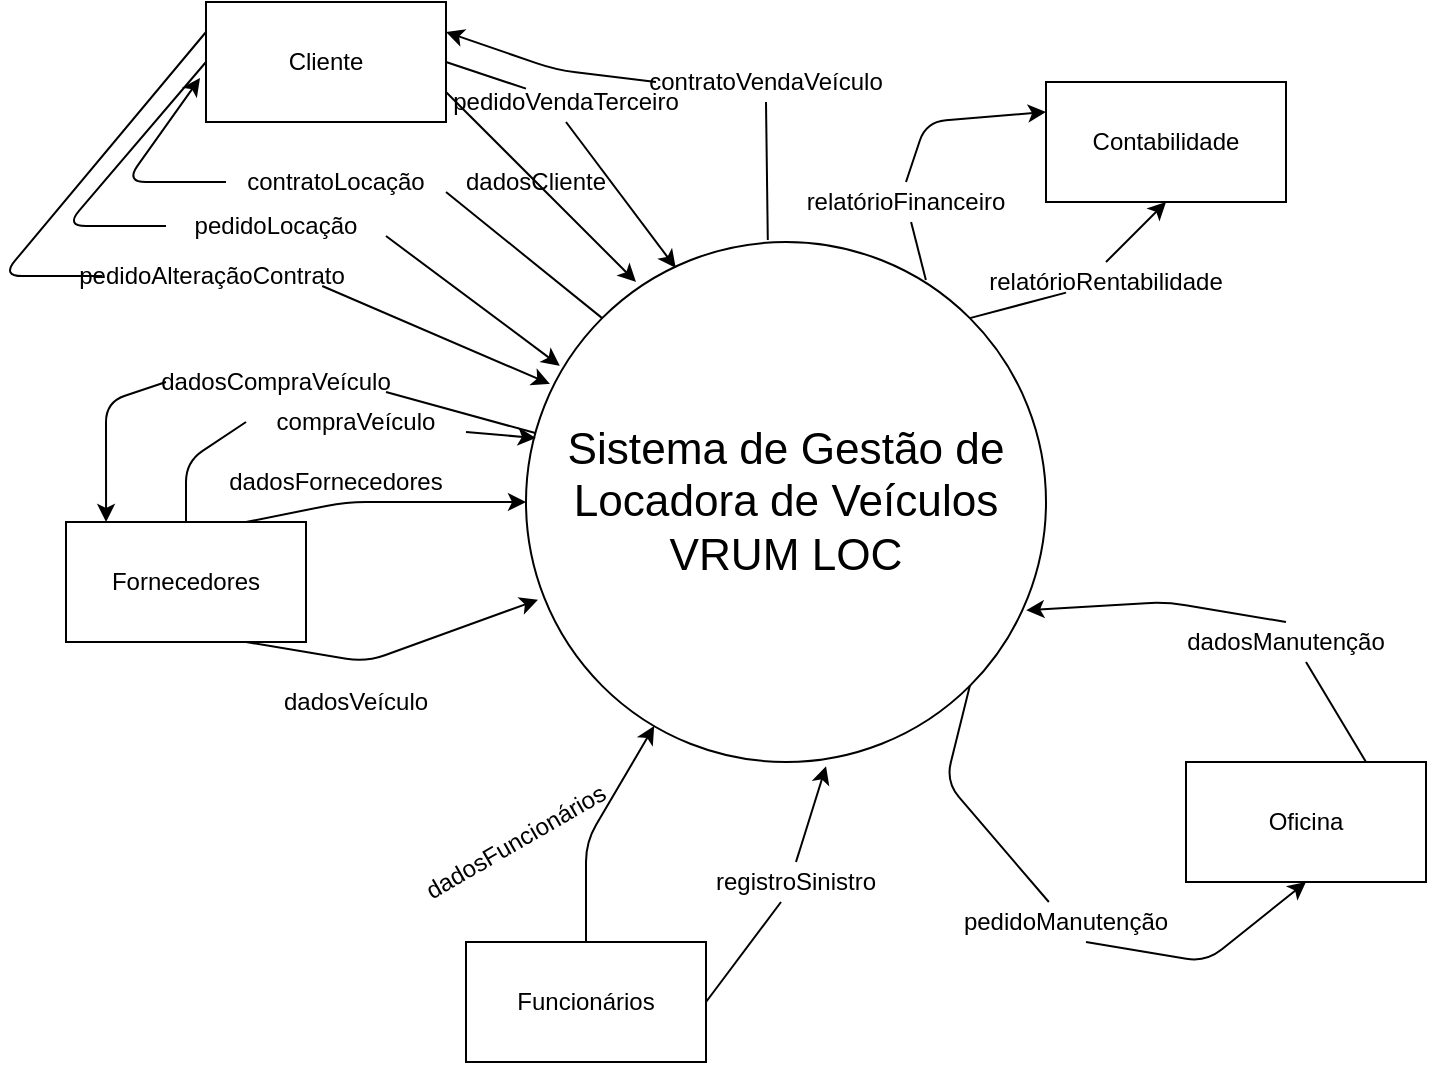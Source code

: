 <mxfile version="14.9.5" type="device"><diagram id="b4nMSh-BV60HZ5CnLFeo" name="Page-1"><mxGraphModel dx="1422" dy="772" grid="1" gridSize="10" guides="1" tooltips="1" connect="1" arrows="1" fold="1" page="1" pageScale="1" pageWidth="1169" pageHeight="827" math="0" shadow="0"><root><mxCell id="0"/><mxCell id="1" parent="0"/><mxCell id="TSWlQ58-J_WeD3fsyhPs-2" value="&lt;div&gt;&lt;span style=&quot;left: 108px ; top: 130.08px ; font-size: 22.08px ; font-family: sans-serif ; padding: 0px ; transform: scalex(0.881)&quot;&gt;Sistema de Gestão de Locadora de Veículos&lt;/span&gt;&lt;/div&gt;&lt;div&gt;&lt;span style=&quot;left: 108px ; top: 130.08px ; font-size: 22.08px ; font-family: sans-serif ; padding: 0px ; transform: scalex(0.881)&quot;&gt;VRUM LOC&lt;br&gt;&lt;/span&gt;&lt;/div&gt;" style="ellipse;whiteSpace=wrap;html=1;aspect=fixed;" parent="1" vertex="1"><mxGeometry x="450" y="200" width="260" height="260" as="geometry"/></mxCell><mxCell id="TSWlQ58-J_WeD3fsyhPs-3" value="&lt;div&gt;Cliente&lt;/div&gt;" style="rounded=0;whiteSpace=wrap;html=1;" parent="1" vertex="1"><mxGeometry x="290" y="80" width="120" height="60" as="geometry"/></mxCell><mxCell id="TSWlQ58-J_WeD3fsyhPs-4" value="Fornecedores" style="rounded=0;whiteSpace=wrap;html=1;" parent="1" vertex="1"><mxGeometry x="220" y="340" width="120" height="60" as="geometry"/></mxCell><mxCell id="TSWlQ58-J_WeD3fsyhPs-5" value="&lt;div&gt;Funcionários&lt;/div&gt;" style="rounded=0;whiteSpace=wrap;html=1;" parent="1" vertex="1"><mxGeometry x="420" y="550" width="120" height="60" as="geometry"/></mxCell><mxCell id="TSWlQ58-J_WeD3fsyhPs-6" value="&lt;div&gt;Contabilidade&lt;/div&gt;" style="rounded=0;whiteSpace=wrap;html=1;" parent="1" vertex="1"><mxGeometry x="710" y="120" width="120" height="60" as="geometry"/></mxCell><mxCell id="TSWlQ58-J_WeD3fsyhPs-7" value="Oficina" style="rounded=0;whiteSpace=wrap;html=1;" parent="1" vertex="1"><mxGeometry x="780" y="460" width="120" height="60" as="geometry"/></mxCell><mxCell id="TSWlQ58-J_WeD3fsyhPs-8" value="" style="endArrow=classic;html=1;exitX=1;exitY=0.75;exitDx=0;exitDy=0;" parent="1" source="TSWlQ58-J_WeD3fsyhPs-3" edge="1"><mxGeometry width="50" height="50" relative="1" as="geometry"><mxPoint x="540" y="370" as="sourcePoint"/><mxPoint x="505" y="220" as="targetPoint"/><Array as="points"/></mxGeometry></mxCell><mxCell id="TSWlQ58-J_WeD3fsyhPs-10" value="&lt;div&gt;dadosCliente&lt;/div&gt;" style="text;html=1;strokeColor=none;fillColor=none;align=center;verticalAlign=middle;whiteSpace=wrap;rounded=0;" parent="1" vertex="1"><mxGeometry x="410" y="160" width="90" height="20" as="geometry"/></mxCell><mxCell id="TSWlQ58-J_WeD3fsyhPs-12" value="dadosFornecedores" style="text;html=1;strokeColor=none;fillColor=none;align=center;verticalAlign=middle;whiteSpace=wrap;rounded=0;" parent="1" vertex="1"><mxGeometry x="300" y="310" width="110" height="20" as="geometry"/></mxCell><mxCell id="TSWlQ58-J_WeD3fsyhPs-13" value="" style="endArrow=classic;html=1;exitX=0.75;exitY=0;exitDx=0;exitDy=0;entryX=0;entryY=0.5;entryDx=0;entryDy=0;" parent="1" source="TSWlQ58-J_WeD3fsyhPs-4" target="TSWlQ58-J_WeD3fsyhPs-2" edge="1"><mxGeometry width="50" height="50" relative="1" as="geometry"><mxPoint x="540" y="370" as="sourcePoint"/><mxPoint x="590" y="320" as="targetPoint"/><Array as="points"><mxPoint x="360" y="330"/></Array></mxGeometry></mxCell><mxCell id="TSWlQ58-J_WeD3fsyhPs-14" value="&lt;div&gt;dadosFuncionários&lt;/div&gt;" style="text;html=1;strokeColor=none;fillColor=none;align=center;verticalAlign=middle;whiteSpace=wrap;rounded=0;rotation=-30;" parent="1" vertex="1"><mxGeometry x="390" y="490" width="110" height="20" as="geometry"/></mxCell><mxCell id="TSWlQ58-J_WeD3fsyhPs-16" value="" style="endArrow=classic;html=1;exitX=0.5;exitY=0;exitDx=0;exitDy=0;" parent="1" source="TSWlQ58-J_WeD3fsyhPs-5" target="TSWlQ58-J_WeD3fsyhPs-2" edge="1"><mxGeometry width="50" height="50" relative="1" as="geometry"><mxPoint x="540" y="370" as="sourcePoint"/><mxPoint x="590" y="320" as="targetPoint"/><Array as="points"><mxPoint x="480" y="500"/></Array></mxGeometry></mxCell><mxCell id="TSWlQ58-J_WeD3fsyhPs-18" value="dadosVeículo" style="text;html=1;strokeColor=none;fillColor=none;align=center;verticalAlign=middle;whiteSpace=wrap;rounded=0;" parent="1" vertex="1"><mxGeometry x="310" y="420" width="110" height="20" as="geometry"/></mxCell><mxCell id="TSWlQ58-J_WeD3fsyhPs-19" value="" style="endArrow=classic;html=1;exitX=0.75;exitY=1;exitDx=0;exitDy=0;entryX=0.023;entryY=0.688;entryDx=0;entryDy=0;entryPerimeter=0;" parent="1" source="TSWlQ58-J_WeD3fsyhPs-4" target="TSWlQ58-J_WeD3fsyhPs-2" edge="1"><mxGeometry width="50" height="50" relative="1" as="geometry"><mxPoint x="240" y="440" as="sourcePoint"/><mxPoint x="380" y="430" as="targetPoint"/><Array as="points"><mxPoint x="370" y="410"/></Array></mxGeometry></mxCell><mxCell id="TSWlQ58-J_WeD3fsyhPs-20" value="compraVeículo" style="text;html=1;strokeColor=none;fillColor=none;align=center;verticalAlign=middle;whiteSpace=wrap;rounded=0;" parent="1" vertex="1"><mxGeometry x="310" y="280" width="110" height="20" as="geometry"/></mxCell><mxCell id="TSWlQ58-J_WeD3fsyhPs-21" value="" style="endArrow=none;html=1;exitX=0.5;exitY=0;exitDx=0;exitDy=0;entryX=0;entryY=0.5;entryDx=0;entryDy=0;endFill=0;" parent="1" source="TSWlQ58-J_WeD3fsyhPs-4" target="TSWlQ58-J_WeD3fsyhPs-20" edge="1"><mxGeometry width="50" height="50" relative="1" as="geometry"><mxPoint x="540" y="370" as="sourcePoint"/><mxPoint x="590" y="320" as="targetPoint"/><Array as="points"><mxPoint x="280" y="310"/></Array></mxGeometry></mxCell><mxCell id="TSWlQ58-J_WeD3fsyhPs-22" value="" style="endArrow=classic;html=1;exitX=1;exitY=0.75;exitDx=0;exitDy=0;entryX=0.019;entryY=0.377;entryDx=0;entryDy=0;entryPerimeter=0;" parent="1" source="TSWlQ58-J_WeD3fsyhPs-20" target="TSWlQ58-J_WeD3fsyhPs-2" edge="1"><mxGeometry width="50" height="50" relative="1" as="geometry"><mxPoint x="540" y="370" as="sourcePoint"/><mxPoint x="590" y="320" as="targetPoint"/></mxGeometry></mxCell><mxCell id="TSWlQ58-J_WeD3fsyhPs-23" value="dadosCompraVeículo" style="text;html=1;strokeColor=none;fillColor=none;align=center;verticalAlign=middle;whiteSpace=wrap;rounded=0;" parent="1" vertex="1"><mxGeometry x="270" y="260" width="110" height="20" as="geometry"/></mxCell><mxCell id="TSWlQ58-J_WeD3fsyhPs-24" value="" style="endArrow=none;html=1;exitX=0.167;exitY=0;exitDx=0;exitDy=0;entryX=0;entryY=0.5;entryDx=0;entryDy=0;endFill=0;exitPerimeter=0;startArrow=classic;startFill=1;" parent="1" source="TSWlQ58-J_WeD3fsyhPs-4" target="TSWlQ58-J_WeD3fsyhPs-23" edge="1"><mxGeometry width="50" height="50" relative="1" as="geometry"><mxPoint x="235.06" y="300" as="sourcePoint"/><mxPoint x="545.06" y="280" as="targetPoint"/><Array as="points"><mxPoint x="240" y="280"/></Array></mxGeometry></mxCell><mxCell id="TSWlQ58-J_WeD3fsyhPs-25" value="" style="endArrow=none;html=1;exitX=1;exitY=0.75;exitDx=0;exitDy=0;endFill=0;" parent="1" source="TSWlQ58-J_WeD3fsyhPs-23" target="TSWlQ58-J_WeD3fsyhPs-2" edge="1"><mxGeometry width="50" height="50" relative="1" as="geometry"><mxPoint x="495.06" y="330" as="sourcePoint"/><mxPoint x="410.0" y="258.02" as="targetPoint"/></mxGeometry></mxCell><mxCell id="TSWlQ58-J_WeD3fsyhPs-29" value="contratoLocação" style="text;html=1;strokeColor=none;fillColor=none;align=center;verticalAlign=middle;whiteSpace=wrap;rounded=0;" parent="1" vertex="1"><mxGeometry x="300" y="160" width="110" height="20" as="geometry"/></mxCell><mxCell id="TSWlQ58-J_WeD3fsyhPs-30" value="" style="endArrow=none;html=1;exitX=-0.025;exitY=0.633;exitDx=0;exitDy=0;entryX=0;entryY=0.5;entryDx=0;entryDy=0;endFill=0;exitPerimeter=0;startArrow=classic;startFill=1;" parent="1" source="TSWlQ58-J_WeD3fsyhPs-3" target="TSWlQ58-J_WeD3fsyhPs-29" edge="1"><mxGeometry width="50" height="50" relative="1" as="geometry"><mxPoint x="253.52" y="270" as="sourcePoint"/><mxPoint x="558.54" y="210" as="targetPoint"/><Array as="points"><mxPoint x="250" y="170"/></Array></mxGeometry></mxCell><mxCell id="TSWlQ58-J_WeD3fsyhPs-31" value="" style="endArrow=none;html=1;exitX=1;exitY=0.75;exitDx=0;exitDy=0;endFill=0;entryX=0;entryY=0;entryDx=0;entryDy=0;" parent="1" source="TSWlQ58-J_WeD3fsyhPs-29" target="TSWlQ58-J_WeD3fsyhPs-2" edge="1"><mxGeometry width="50" height="50" relative="1" as="geometry"><mxPoint x="508.54" y="260" as="sourcePoint"/><mxPoint x="471.465" y="215.141" as="targetPoint"/></mxGeometry></mxCell><mxCell id="TSWlQ58-J_WeD3fsyhPs-34" value="pedidoLocação" style="text;html=1;strokeColor=none;fillColor=none;align=center;verticalAlign=middle;whiteSpace=wrap;rounded=0;" parent="1" vertex="1"><mxGeometry x="270" y="182.02" width="110" height="20" as="geometry"/></mxCell><mxCell id="TSWlQ58-J_WeD3fsyhPs-35" value="" style="endArrow=none;html=1;exitX=0;exitY=0.5;exitDx=0;exitDy=0;entryX=0;entryY=0.5;entryDx=0;entryDy=0;endFill=0;startArrow=none;startFill=0;" parent="1" source="TSWlQ58-J_WeD3fsyhPs-3" target="TSWlQ58-J_WeD3fsyhPs-34" edge="1"><mxGeometry width="50" height="50" relative="1" as="geometry"><mxPoint x="257" y="140.0" as="sourcePoint"/><mxPoint x="528.54" y="232.02" as="targetPoint"/><Array as="points"><mxPoint x="220" y="192.02"/></Array></mxGeometry></mxCell><mxCell id="TSWlQ58-J_WeD3fsyhPs-36" value="" style="endArrow=classic;html=1;exitX=1;exitY=0.75;exitDx=0;exitDy=0;endFill=1;entryX=0.065;entryY=0.238;entryDx=0;entryDy=0;entryPerimeter=0;" parent="1" source="TSWlQ58-J_WeD3fsyhPs-34" target="TSWlQ58-J_WeD3fsyhPs-2" edge="1"><mxGeometry width="50" height="50" relative="1" as="geometry"><mxPoint x="478.54" y="282.02" as="sourcePoint"/><mxPoint x="458.076" y="260.096" as="targetPoint"/></mxGeometry></mxCell><mxCell id="TSWlQ58-J_WeD3fsyhPs-37" value="pedidoAlteraçãoContrato" style="text;html=1;strokeColor=none;fillColor=none;align=center;verticalAlign=middle;whiteSpace=wrap;rounded=0;" parent="1" vertex="1"><mxGeometry x="238.1" y="207.02" width="110" height="20" as="geometry"/></mxCell><mxCell id="TSWlQ58-J_WeD3fsyhPs-38" value="" style="endArrow=none;html=1;exitX=0;exitY=0.25;exitDx=0;exitDy=0;entryX=0;entryY=0.5;entryDx=0;entryDy=0;endFill=0;startArrow=none;startFill=0;" parent="1" source="TSWlQ58-J_WeD3fsyhPs-3" target="TSWlQ58-J_WeD3fsyhPs-37" edge="1"><mxGeometry width="50" height="50" relative="1" as="geometry"><mxPoint x="258.1" y="120" as="sourcePoint"/><mxPoint x="496.64" y="257.02" as="targetPoint"/><Array as="points"><mxPoint x="188.1" y="217.02"/></Array></mxGeometry></mxCell><mxCell id="TSWlQ58-J_WeD3fsyhPs-39" value="" style="endArrow=classic;html=1;exitX=1;exitY=0.75;exitDx=0;exitDy=0;endFill=1;entryX=0.046;entryY=0.273;entryDx=0;entryDy=0;entryPerimeter=0;" parent="1" source="TSWlQ58-J_WeD3fsyhPs-37" target="TSWlQ58-J_WeD3fsyhPs-2" edge="1"><mxGeometry width="50" height="50" relative="1" as="geometry"><mxPoint x="446.64" y="307.02" as="sourcePoint"/><mxPoint x="435.0" y="286.88" as="targetPoint"/></mxGeometry></mxCell><mxCell id="TSWlQ58-J_WeD3fsyhPs-43" value="" style="endArrow=none;html=1;exitX=1;exitY=0.5;exitDx=0;exitDy=0;" parent="1" source="TSWlQ58-J_WeD3fsyhPs-5" target="TSWlQ58-J_WeD3fsyhPs-44" edge="1"><mxGeometry width="50" height="50" relative="1" as="geometry"><mxPoint x="570" y="390" as="sourcePoint"/><mxPoint x="570" y="550" as="targetPoint"/></mxGeometry></mxCell><mxCell id="TSWlQ58-J_WeD3fsyhPs-44" value="registroSinistro" style="text;html=1;strokeColor=none;fillColor=none;align=center;verticalAlign=middle;whiteSpace=wrap;rounded=0;" parent="1" vertex="1"><mxGeometry x="565" y="510" width="40" height="20" as="geometry"/></mxCell><mxCell id="TSWlQ58-J_WeD3fsyhPs-45" value="" style="endArrow=classic;html=1;exitX=0.5;exitY=0;exitDx=0;exitDy=0;entryX=0.577;entryY=1.008;entryDx=0;entryDy=0;entryPerimeter=0;" parent="1" source="TSWlQ58-J_WeD3fsyhPs-44" target="TSWlQ58-J_WeD3fsyhPs-2" edge="1"><mxGeometry width="50" height="50" relative="1" as="geometry"><mxPoint x="570" y="390" as="sourcePoint"/><mxPoint x="620" y="340" as="targetPoint"/></mxGeometry></mxCell><mxCell id="TSWlQ58-J_WeD3fsyhPs-46" value="" style="endArrow=none;html=1;exitX=1;exitY=1;exitDx=0;exitDy=0;" parent="1" source="TSWlQ58-J_WeD3fsyhPs-2" target="TSWlQ58-J_WeD3fsyhPs-47" edge="1"><mxGeometry width="50" height="50" relative="1" as="geometry"><mxPoint x="570" y="390" as="sourcePoint"/><mxPoint x="680" y="500" as="targetPoint"/><Array as="points"><mxPoint x="660" y="470"/></Array></mxGeometry></mxCell><mxCell id="TSWlQ58-J_WeD3fsyhPs-47" value="pedidoManutenção" style="text;html=1;strokeColor=none;fillColor=none;align=center;verticalAlign=middle;whiteSpace=wrap;rounded=0;" parent="1" vertex="1"><mxGeometry x="700" y="530" width="40" height="20" as="geometry"/></mxCell><mxCell id="TSWlQ58-J_WeD3fsyhPs-48" value="" style="endArrow=classic;html=1;exitX=0.75;exitY=1;exitDx=0;exitDy=0;entryX=0.5;entryY=1;entryDx=0;entryDy=0;" parent="1" source="TSWlQ58-J_WeD3fsyhPs-47" target="TSWlQ58-J_WeD3fsyhPs-7" edge="1"><mxGeometry width="50" height="50" relative="1" as="geometry"><mxPoint x="570" y="390" as="sourcePoint"/><mxPoint x="620" y="340" as="targetPoint"/><Array as="points"><mxPoint x="790" y="560"/></Array></mxGeometry></mxCell><mxCell id="TSWlQ58-J_WeD3fsyhPs-49" value="" style="endArrow=none;html=1;exitX=0.75;exitY=0;exitDx=0;exitDy=0;entryX=0.75;entryY=1;entryDx=0;entryDy=0;" parent="1" source="TSWlQ58-J_WeD3fsyhPs-7" target="TSWlQ58-J_WeD3fsyhPs-50" edge="1"><mxGeometry width="50" height="50" relative="1" as="geometry"><mxPoint x="570" y="390" as="sourcePoint"/><mxPoint x="840" y="410" as="targetPoint"/></mxGeometry></mxCell><mxCell id="TSWlQ58-J_WeD3fsyhPs-50" value="dadosManutenção" style="text;html=1;strokeColor=none;fillColor=none;align=center;verticalAlign=middle;whiteSpace=wrap;rounded=0;" parent="1" vertex="1"><mxGeometry x="810" y="390" width="40" height="20" as="geometry"/></mxCell><mxCell id="TSWlQ58-J_WeD3fsyhPs-51" value="" style="endArrow=classic;html=1;exitX=0.5;exitY=0;exitDx=0;exitDy=0;entryX=0.962;entryY=0.708;entryDx=0;entryDy=0;entryPerimeter=0;" parent="1" source="TSWlQ58-J_WeD3fsyhPs-50" target="TSWlQ58-J_WeD3fsyhPs-2" edge="1"><mxGeometry width="50" height="50" relative="1" as="geometry"><mxPoint x="570" y="390" as="sourcePoint"/><mxPoint x="620" y="340" as="targetPoint"/><Array as="points"><mxPoint x="770" y="380"/></Array></mxGeometry></mxCell><mxCell id="TSWlQ58-J_WeD3fsyhPs-52" value="" style="endArrow=none;html=1;exitX=1;exitY=0.5;exitDx=0;exitDy=0;" parent="1" source="TSWlQ58-J_WeD3fsyhPs-3" target="TSWlQ58-J_WeD3fsyhPs-53" edge="1"><mxGeometry width="50" height="50" relative="1" as="geometry"><mxPoint x="570" y="390" as="sourcePoint"/><mxPoint x="470" y="110" as="targetPoint"/></mxGeometry></mxCell><mxCell id="TSWlQ58-J_WeD3fsyhPs-53" value="&lt;div&gt;pedidoVendaTerceiro&lt;/div&gt;" style="text;html=1;strokeColor=none;fillColor=none;align=center;verticalAlign=middle;whiteSpace=wrap;rounded=0;" parent="1" vertex="1"><mxGeometry x="450" y="120" width="40" height="20" as="geometry"/></mxCell><mxCell id="TSWlQ58-J_WeD3fsyhPs-54" value="" style="endArrow=classic;html=1;exitX=0.5;exitY=1;exitDx=0;exitDy=0;entryX=0.288;entryY=0.05;entryDx=0;entryDy=0;entryPerimeter=0;" parent="1" source="TSWlQ58-J_WeD3fsyhPs-53" target="TSWlQ58-J_WeD3fsyhPs-2" edge="1"><mxGeometry width="50" height="50" relative="1" as="geometry"><mxPoint x="570" y="390" as="sourcePoint"/><mxPoint x="530" y="220" as="targetPoint"/></mxGeometry></mxCell><mxCell id="TSWlQ58-J_WeD3fsyhPs-55" value="contratoVendaVeículo" style="text;html=1;strokeColor=none;fillColor=none;align=center;verticalAlign=middle;whiteSpace=wrap;rounded=0;" parent="1" vertex="1"><mxGeometry x="515" y="110" width="110" height="20" as="geometry"/></mxCell><mxCell id="TSWlQ58-J_WeD3fsyhPs-56" value="" style="endArrow=none;html=1;exitX=1;exitY=0.25;exitDx=0;exitDy=0;entryX=0;entryY=0.5;entryDx=0;entryDy=0;endFill=0;startArrow=classic;startFill=1;" parent="1" source="TSWlQ58-J_WeD3fsyhPs-3" target="TSWlQ58-J_WeD3fsyhPs-55" edge="1"><mxGeometry width="50" height="50" relative="1" as="geometry"><mxPoint x="502" y="61.92" as="sourcePoint"/><mxPoint x="773.54" y="153.94" as="targetPoint"/><Array as="points"><mxPoint x="465" y="113.94"/></Array></mxGeometry></mxCell><mxCell id="TSWlQ58-J_WeD3fsyhPs-57" value="" style="endArrow=none;html=1;exitX=0.5;exitY=1;exitDx=0;exitDy=0;endFill=0;entryX=0.465;entryY=-0.004;entryDx=0;entryDy=0;entryPerimeter=0;" parent="1" source="TSWlQ58-J_WeD3fsyhPs-55" target="TSWlQ58-J_WeD3fsyhPs-2" edge="1"><mxGeometry width="50" height="50" relative="1" as="geometry"><mxPoint x="723.54" y="203.94" as="sourcePoint"/><mxPoint x="703.076" y="182.016" as="targetPoint"/></mxGeometry></mxCell><mxCell id="TSWlQ58-J_WeD3fsyhPs-58" value="" style="endArrow=none;html=1;exitX=1;exitY=0;exitDx=0;exitDy=0;endFill=0;" parent="1" source="TSWlQ58-J_WeD3fsyhPs-2" target="TSWlQ58-J_WeD3fsyhPs-59" edge="1"><mxGeometry width="50" height="50" relative="1" as="geometry"><mxPoint x="570" y="390" as="sourcePoint"/><mxPoint x="740" y="220" as="targetPoint"/></mxGeometry></mxCell><mxCell id="TSWlQ58-J_WeD3fsyhPs-59" value="relatórioRentabilidade" style="text;html=1;strokeColor=none;fillColor=none;align=center;verticalAlign=middle;whiteSpace=wrap;rounded=0;" parent="1" vertex="1"><mxGeometry x="720" y="210" width="40" height="20" as="geometry"/></mxCell><mxCell id="TSWlQ58-J_WeD3fsyhPs-60" value="" style="endArrow=classic;html=1;exitX=0.5;exitY=0;exitDx=0;exitDy=0;entryX=0.5;entryY=1;entryDx=0;entryDy=0;" parent="1" source="TSWlQ58-J_WeD3fsyhPs-59" target="TSWlQ58-J_WeD3fsyhPs-6" edge="1"><mxGeometry width="50" height="50" relative="1" as="geometry"><mxPoint x="570" y="390" as="sourcePoint"/><mxPoint x="620" y="340" as="targetPoint"/></mxGeometry></mxCell><mxCell id="TSWlQ58-J_WeD3fsyhPs-62" value="" style="endArrow=none;html=1;exitX=0.769;exitY=0.073;exitDx=0;exitDy=0;exitPerimeter=0;" parent="1" source="TSWlQ58-J_WeD3fsyhPs-2" target="TSWlQ58-J_WeD3fsyhPs-63" edge="1"><mxGeometry width="50" height="50" relative="1" as="geometry"><mxPoint x="570" y="390" as="sourcePoint"/><mxPoint x="640" y="180" as="targetPoint"/></mxGeometry></mxCell><mxCell id="TSWlQ58-J_WeD3fsyhPs-63" value="relatórioFinanceiro" style="text;html=1;strokeColor=none;fillColor=none;align=center;verticalAlign=middle;whiteSpace=wrap;rounded=0;" parent="1" vertex="1"><mxGeometry x="620" y="170" width="40" height="20" as="geometry"/></mxCell><mxCell id="TSWlQ58-J_WeD3fsyhPs-64" value="" style="endArrow=classic;html=1;exitX=0.5;exitY=0;exitDx=0;exitDy=0;entryX=0;entryY=0.25;entryDx=0;entryDy=0;" parent="1" source="TSWlQ58-J_WeD3fsyhPs-63" target="TSWlQ58-J_WeD3fsyhPs-6" edge="1"><mxGeometry width="50" height="50" relative="1" as="geometry"><mxPoint x="570" y="390" as="sourcePoint"/><mxPoint x="620" y="340" as="targetPoint"/><Array as="points"><mxPoint x="650" y="140"/></Array></mxGeometry></mxCell></root></mxGraphModel></diagram></mxfile>